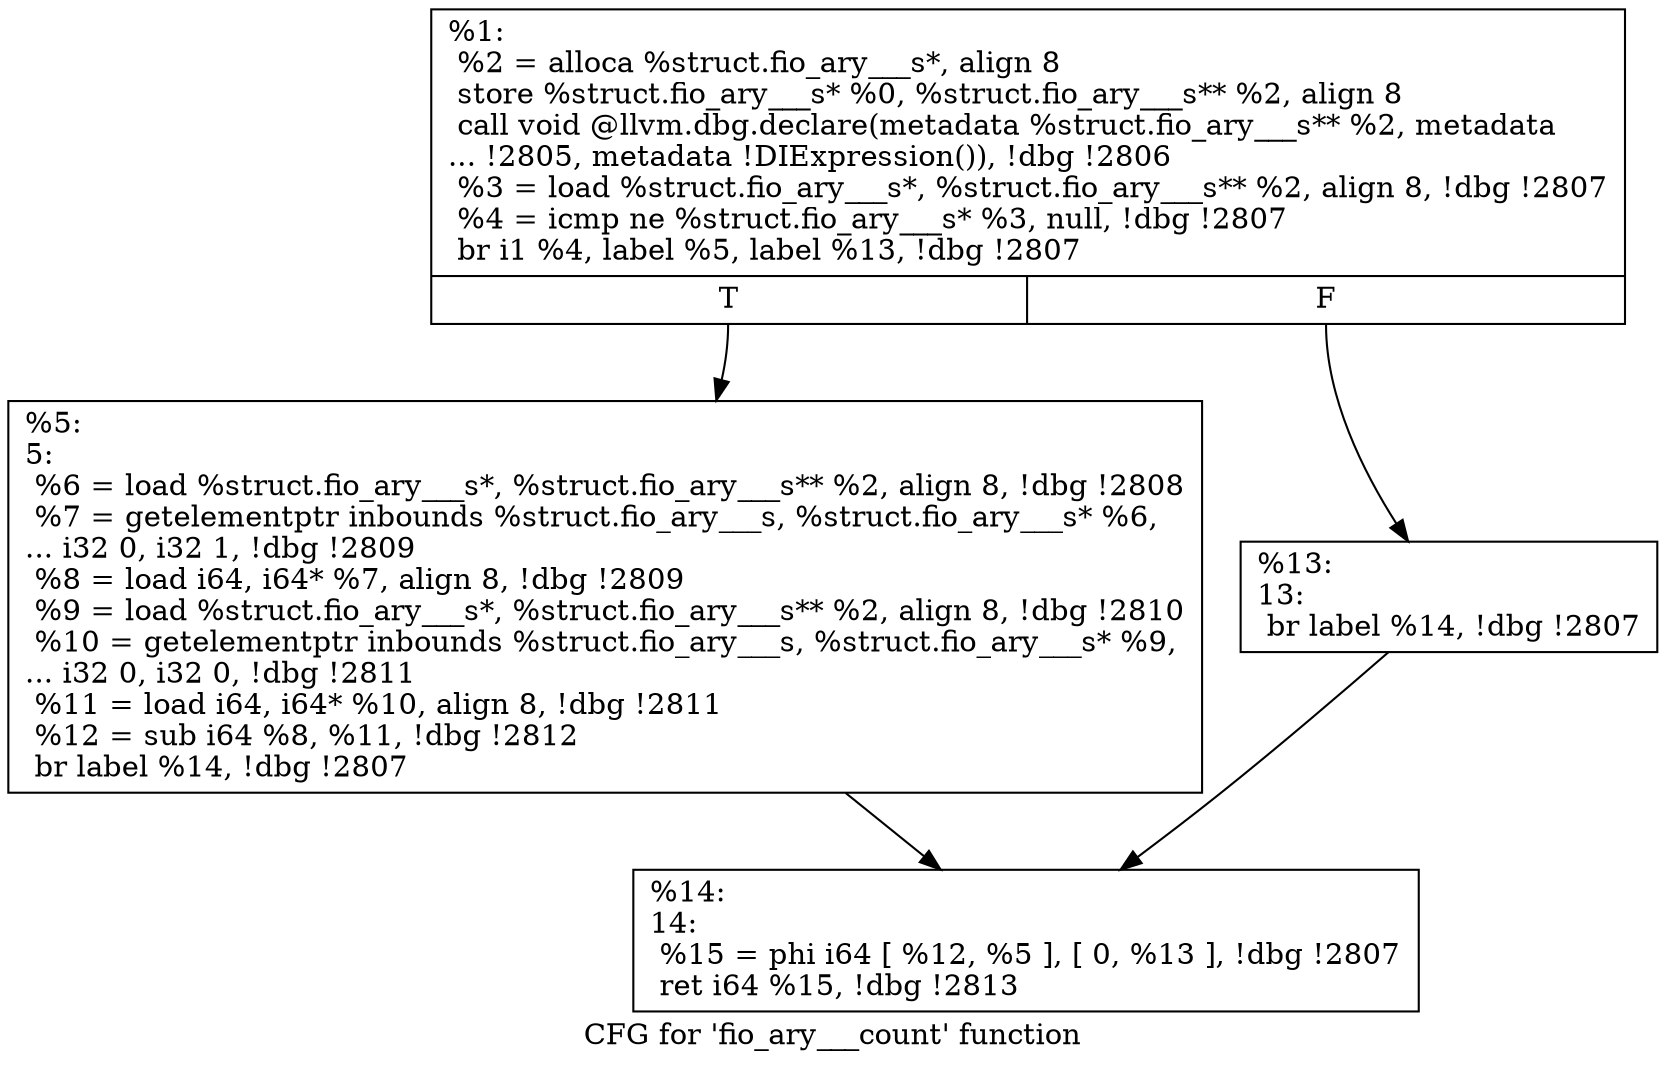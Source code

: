 digraph "CFG for 'fio_ary___count' function" {
	label="CFG for 'fio_ary___count' function";

	Node0x556851a4aa10 [shape=record,label="{%1:\l  %2 = alloca %struct.fio_ary___s*, align 8\l  store %struct.fio_ary___s* %0, %struct.fio_ary___s** %2, align 8\l  call void @llvm.dbg.declare(metadata %struct.fio_ary___s** %2, metadata\l... !2805, metadata !DIExpression()), !dbg !2806\l  %3 = load %struct.fio_ary___s*, %struct.fio_ary___s** %2, align 8, !dbg !2807\l  %4 = icmp ne %struct.fio_ary___s* %3, null, !dbg !2807\l  br i1 %4, label %5, label %13, !dbg !2807\l|{<s0>T|<s1>F}}"];
	Node0x556851a4aa10:s0 -> Node0x556851a4aac0;
	Node0x556851a4aa10:s1 -> Node0x556851a4ab10;
	Node0x556851a4aac0 [shape=record,label="{%5:\l5:                                                \l  %6 = load %struct.fio_ary___s*, %struct.fio_ary___s** %2, align 8, !dbg !2808\l  %7 = getelementptr inbounds %struct.fio_ary___s, %struct.fio_ary___s* %6,\l... i32 0, i32 1, !dbg !2809\l  %8 = load i64, i64* %7, align 8, !dbg !2809\l  %9 = load %struct.fio_ary___s*, %struct.fio_ary___s** %2, align 8, !dbg !2810\l  %10 = getelementptr inbounds %struct.fio_ary___s, %struct.fio_ary___s* %9,\l... i32 0, i32 0, !dbg !2811\l  %11 = load i64, i64* %10, align 8, !dbg !2811\l  %12 = sub i64 %8, %11, !dbg !2812\l  br label %14, !dbg !2807\l}"];
	Node0x556851a4aac0 -> Node0x556851a4ab60;
	Node0x556851a4ab10 [shape=record,label="{%13:\l13:                                               \l  br label %14, !dbg !2807\l}"];
	Node0x556851a4ab10 -> Node0x556851a4ab60;
	Node0x556851a4ab60 [shape=record,label="{%14:\l14:                                               \l  %15 = phi i64 [ %12, %5 ], [ 0, %13 ], !dbg !2807\l  ret i64 %15, !dbg !2813\l}"];
}
